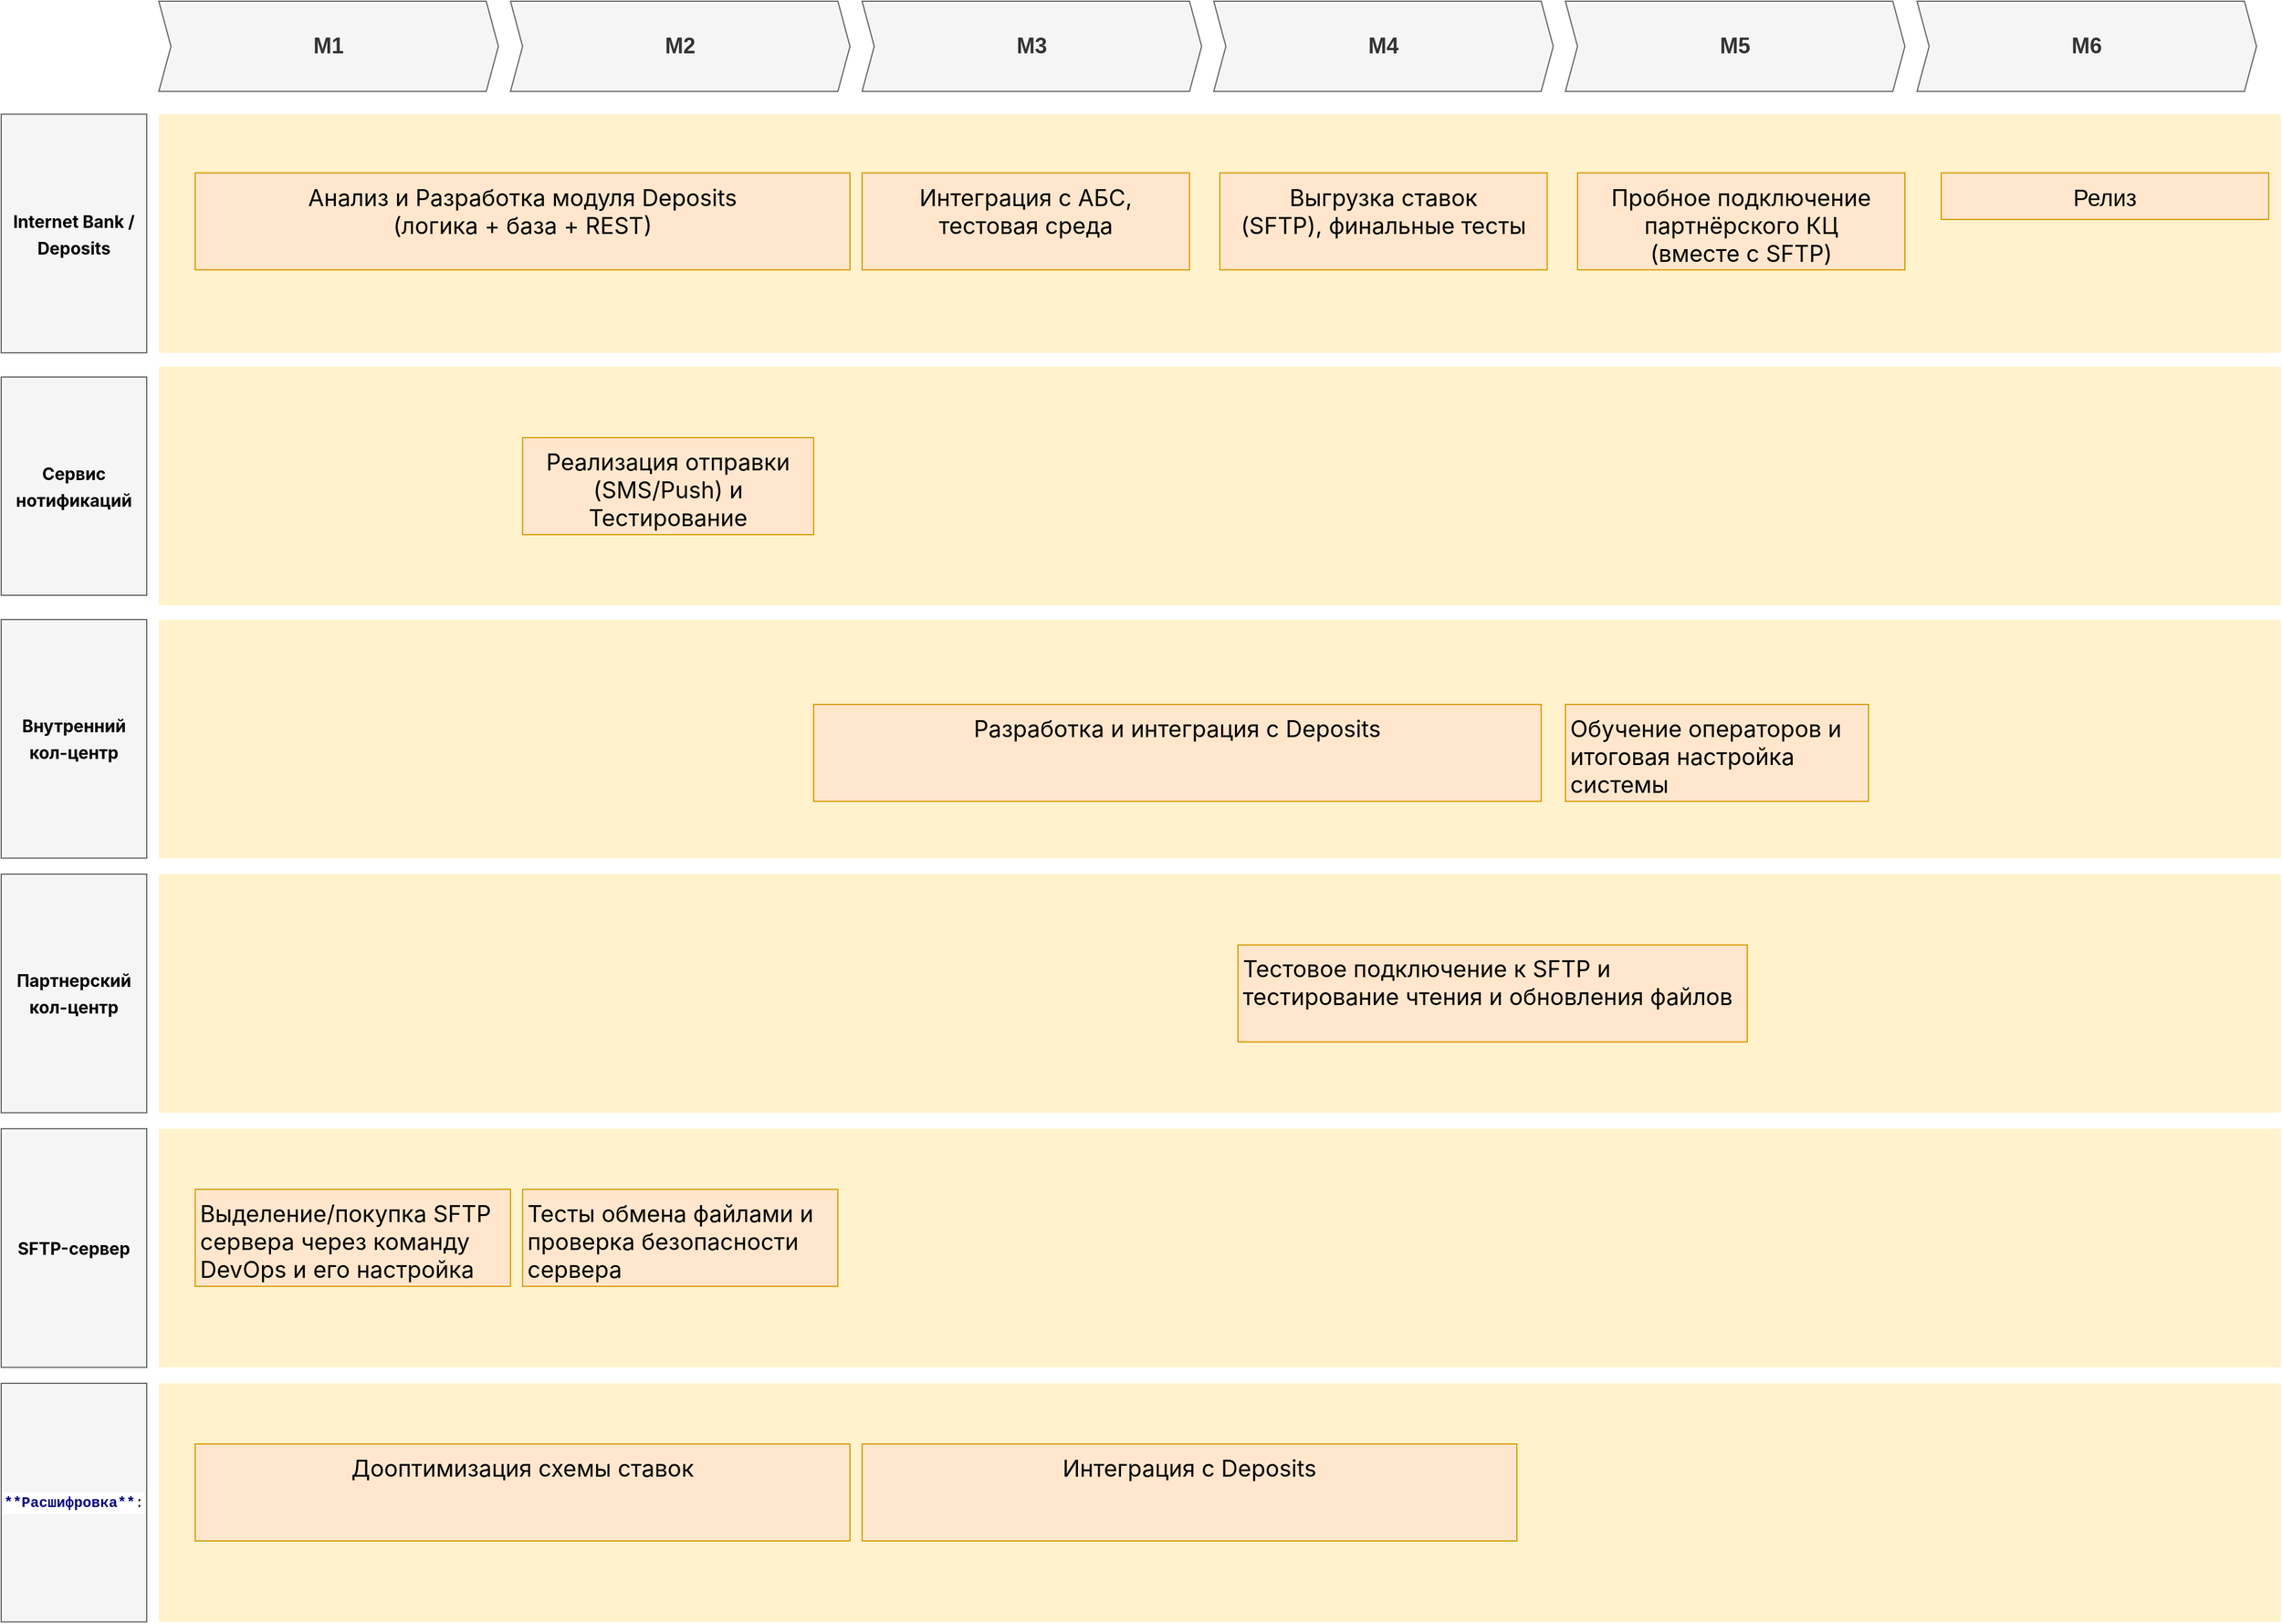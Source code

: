 <mxfile version="26.1.1">
  <diagram id="1zcTAVt1k4KSup7FvAfL" name="Roadmap">
    <mxGraphModel dx="6026" dy="4416" grid="1" gridSize="10" guides="1" tooltips="1" connect="1" arrows="1" fold="1" page="1" pageScale="1" pageWidth="3300" pageHeight="2339" math="0" shadow="0">
      <root>
        <mxCell id="3D7FDG2aXA9G618_Kong-0" />
        <mxCell id="3D7FDG2aXA9G618_Kong-1" parent="3D7FDG2aXA9G618_Kong-0" />
        <mxCell id="YINFQrnqWq5ah_Nz9QKv-5" value="" style="shape=rect;fillColor=#fff2cc;strokeColor=none;fontSize=24;html=1;whiteSpace=wrap;align=left;verticalAlign=top;spacing=5;rounded=0;movable=0;resizable=0;rotatable=0;deletable=0;editable=0;locked=1;connectable=0;" vertex="1" parent="3D7FDG2aXA9G618_Kong-1">
          <mxGeometry x="-2500" y="-1188.4" width="1750" height="196.8" as="geometry" />
        </mxCell>
        <mxCell id="wGroBH12Sy7-OgBsN0fJ-4" value="" style="shape=rect;fillColor=#fff2cc;strokeColor=none;fontSize=24;html=1;whiteSpace=wrap;align=left;verticalAlign=top;spacing=5;rounded=0;movable=0;resizable=0;rotatable=0;deletable=0;editable=0;locked=1;connectable=0;" parent="3D7FDG2aXA9G618_Kong-1" vertex="1">
          <mxGeometry x="-2500" y="-1396.8" width="1750" height="196.8" as="geometry" />
        </mxCell>
        <mxCell id="wGroBH12Sy7-OgBsN0fJ-7" value="&lt;strong style=&quot;color: rgb(0, 0, 0); font-family: -apple-system, &amp;quot;system-ui&amp;quot;, &amp;quot;Segoe WPC&amp;quot;, &amp;quot;Segoe UI&amp;quot;, system-ui, Ubuntu, &amp;quot;Droid Sans&amp;quot;, sans-serif; font-size: 14px; text-align: start;&quot;&gt;Internet Bank / Deposits&lt;/strong&gt;" style="rounded=0;whiteSpace=wrap;html=1;fillColor=#f5f5f5;fontColor=#333333;strokeColor=#666666;fontSize=18;" parent="3D7FDG2aXA9G618_Kong-1" vertex="1">
          <mxGeometry x="-2630" y="-1396.8" width="120" height="196.8" as="geometry" />
        </mxCell>
        <mxCell id="wGroBH12Sy7-OgBsN0fJ-8" value="&lt;strong style=&quot;color: rgb(0, 0, 0); font-family: -apple-system, &amp;quot;system-ui&amp;quot;, &amp;quot;Segoe WPC&amp;quot;, &amp;quot;Segoe UI&amp;quot;, system-ui, Ubuntu, &amp;quot;Droid Sans&amp;quot;, sans-serif; font-size: 14px; text-align: start;&quot;&gt;Сервис нотификаций&lt;/strong&gt;" style="rounded=0;whiteSpace=wrap;html=1;fillColor=#f5f5f5;fontColor=#333333;strokeColor=#666666;fontSize=18;" parent="3D7FDG2aXA9G618_Kong-1" vertex="1">
          <mxGeometry x="-2630" y="-1180" width="120" height="180" as="geometry" />
        </mxCell>
        <mxCell id="wGroBH12Sy7-OgBsN0fJ-9" value="M1" style="shape=step;perimeter=stepPerimeter;whiteSpace=wrap;html=1;fixedSize=1;size=10;fillColor=#f5f5f5;strokeColor=#666666;fontSize=18;fontStyle=1;align=center;rounded=0;fontColor=#333333;" parent="3D7FDG2aXA9G618_Kong-1" vertex="1">
          <mxGeometry x="-2500" y="-1490" width="280" height="74.4" as="geometry" />
        </mxCell>
        <mxCell id="YINFQrnqWq5ah_Nz9QKv-0" value="M2" style="shape=step;perimeter=stepPerimeter;whiteSpace=wrap;html=1;fixedSize=1;size=10;fillColor=#f5f5f5;strokeColor=#666666;fontSize=18;fontStyle=1;align=center;rounded=0;fontColor=#333333;" vertex="1" parent="3D7FDG2aXA9G618_Kong-1">
          <mxGeometry x="-2210" y="-1490" width="280" height="74.4" as="geometry" />
        </mxCell>
        <mxCell id="YINFQrnqWq5ah_Nz9QKv-1" value="M3" style="shape=step;perimeter=stepPerimeter;whiteSpace=wrap;html=1;fixedSize=1;size=10;fillColor=#f5f5f5;strokeColor=#666666;fontSize=18;fontStyle=1;align=center;rounded=0;fontColor=#333333;" vertex="1" parent="3D7FDG2aXA9G618_Kong-1">
          <mxGeometry x="-1920" y="-1490" width="280" height="74.4" as="geometry" />
        </mxCell>
        <mxCell id="YINFQrnqWq5ah_Nz9QKv-2" value="M4" style="shape=step;perimeter=stepPerimeter;whiteSpace=wrap;html=1;fixedSize=1;size=10;fillColor=#f5f5f5;strokeColor=#666666;fontSize=18;fontStyle=1;align=center;rounded=0;fontColor=#333333;" vertex="1" parent="3D7FDG2aXA9G618_Kong-1">
          <mxGeometry x="-1630" y="-1490" width="280" height="74.4" as="geometry" />
        </mxCell>
        <mxCell id="YINFQrnqWq5ah_Nz9QKv-3" value="M5" style="shape=step;perimeter=stepPerimeter;whiteSpace=wrap;html=1;fixedSize=1;size=10;fillColor=#f5f5f5;strokeColor=#666666;fontSize=18;fontStyle=1;align=center;rounded=0;fontColor=#333333;" vertex="1" parent="3D7FDG2aXA9G618_Kong-1">
          <mxGeometry x="-1340" y="-1490" width="280" height="74.4" as="geometry" />
        </mxCell>
        <mxCell id="YINFQrnqWq5ah_Nz9QKv-4" value="M6" style="shape=step;perimeter=stepPerimeter;whiteSpace=wrap;html=1;fixedSize=1;size=10;fillColor=#f5f5f5;strokeColor=#666666;fontSize=18;fontStyle=1;align=center;rounded=0;fontColor=#333333;" vertex="1" parent="3D7FDG2aXA9G618_Kong-1">
          <mxGeometry x="-1050" y="-1490" width="280" height="74.4" as="geometry" />
        </mxCell>
        <mxCell id="YINFQrnqWq5ah_Nz9QKv-6" value="" style="shape=rect;fillColor=#fff2cc;strokeColor=none;fontSize=24;html=1;whiteSpace=wrap;align=left;verticalAlign=top;spacing=5;rounded=0;movable=0;resizable=0;rotatable=0;deletable=0;editable=0;locked=1;connectable=0;" vertex="1" parent="3D7FDG2aXA9G618_Kong-1">
          <mxGeometry x="-2500" y="-980" width="1750" height="196.8" as="geometry" />
        </mxCell>
        <mxCell id="YINFQrnqWq5ah_Nz9QKv-7" value="" style="shape=rect;fillColor=#fff2cc;strokeColor=none;fontSize=24;html=1;whiteSpace=wrap;align=left;verticalAlign=top;spacing=5;rounded=0;movable=0;resizable=0;rotatable=0;deletable=0;editable=0;locked=1;connectable=0;" vertex="1" parent="3D7FDG2aXA9G618_Kong-1">
          <mxGeometry x="-2500" y="-770" width="1750" height="196.8" as="geometry" />
        </mxCell>
        <mxCell id="YINFQrnqWq5ah_Nz9QKv-8" value="" style="shape=rect;fillColor=#fff2cc;strokeColor=none;fontSize=24;html=1;whiteSpace=wrap;align=left;verticalAlign=top;spacing=5;rounded=0;movable=0;resizable=0;rotatable=0;deletable=0;editable=0;locked=1;connectable=0;" vertex="1" parent="3D7FDG2aXA9G618_Kong-1">
          <mxGeometry x="-2500" y="-560" width="1750" height="196.8" as="geometry" />
        </mxCell>
        <mxCell id="YINFQrnqWq5ah_Nz9QKv-9" value="" style="shape=rect;fillColor=#fff2cc;strokeColor=none;fontSize=24;html=1;whiteSpace=wrap;align=left;verticalAlign=top;spacing=5;rounded=0;movable=0;resizable=0;rotatable=0;deletable=0;editable=0;locked=1;connectable=0;" vertex="1" parent="3D7FDG2aXA9G618_Kong-1">
          <mxGeometry x="-2500" y="-350" width="1750" height="196.8" as="geometry" />
        </mxCell>
        <mxCell id="YINFQrnqWq5ah_Nz9QKv-10" value="&lt;strong style=&quot;color: rgb(0, 0, 0); font-family: -apple-system, &amp;quot;system-ui&amp;quot;, &amp;quot;Segoe WPC&amp;quot;, &amp;quot;Segoe UI&amp;quot;, system-ui, Ubuntu, &amp;quot;Droid Sans&amp;quot;, sans-serif; font-size: 14px; text-align: start;&quot;&gt;Внутренний кол-центр&lt;/strong&gt;" style="rounded=0;whiteSpace=wrap;html=1;fillColor=#f5f5f5;fontColor=#333333;strokeColor=#666666;fontSize=18;" vertex="1" parent="3D7FDG2aXA9G618_Kong-1">
          <mxGeometry x="-2630" y="-980" width="120" height="196.8" as="geometry" />
        </mxCell>
        <mxCell id="YINFQrnqWq5ah_Nz9QKv-11" value="&lt;strong style=&quot;color: rgb(0, 0, 0); font-family: -apple-system, &amp;quot;system-ui&amp;quot;, &amp;quot;Segoe WPC&amp;quot;, &amp;quot;Segoe UI&amp;quot;, system-ui, Ubuntu, &amp;quot;Droid Sans&amp;quot;, sans-serif; font-size: 14px; text-align: start;&quot;&gt;Партнерский кол-центр&lt;/strong&gt;" style="rounded=0;whiteSpace=wrap;html=1;fillColor=#f5f5f5;fontColor=#333333;strokeColor=#666666;fontSize=18;" vertex="1" parent="3D7FDG2aXA9G618_Kong-1">
          <mxGeometry x="-2630" y="-770" width="120" height="196.8" as="geometry" />
        </mxCell>
        <mxCell id="YINFQrnqWq5ah_Nz9QKv-12" value="&lt;strong style=&quot;color: rgb(0, 0, 0); font-family: -apple-system, &amp;quot;system-ui&amp;quot;, &amp;quot;Segoe WPC&amp;quot;, &amp;quot;Segoe UI&amp;quot;, system-ui, Ubuntu, &amp;quot;Droid Sans&amp;quot;, sans-serif; font-size: 14px; text-align: start;&quot;&gt;SFTP-сервер&lt;/strong&gt;" style="rounded=0;whiteSpace=wrap;html=1;fillColor=#f5f5f5;fontColor=#333333;strokeColor=#666666;fontSize=18;" vertex="1" parent="3D7FDG2aXA9G618_Kong-1">
          <mxGeometry x="-2630" y="-560" width="120" height="196.8" as="geometry" />
        </mxCell>
        <mxCell id="YINFQrnqWq5ah_Nz9QKv-13" value="&lt;div style=&quot;color: rgb(0, 0, 0); background-color: rgb(255, 255, 255); font-family: Menlo, Monaco, &amp;quot;Courier New&amp;quot;, monospace; font-size: 12px; line-height: 18px; white-space: pre;&quot;&gt;&lt;span style=&quot;color: #000080;font-weight: bold;&quot;&gt;**Расшифровка**&lt;/span&gt;:&lt;/div&gt;" style="rounded=0;whiteSpace=wrap;html=1;fillColor=#f5f5f5;fontColor=#333333;strokeColor=#666666;fontSize=18;" vertex="1" parent="3D7FDG2aXA9G618_Kong-1">
          <mxGeometry x="-2630" y="-350" width="120" height="196.8" as="geometry" />
        </mxCell>
        <mxCell id="YINFQrnqWq5ah_Nz9QKv-21" value="&lt;div&gt;Релиз&lt;/div&gt;" style="shape=rect;fillColor=#ffe6cc;strokeColor=#d79b00;fontSize=19;html=1;whiteSpace=wrap;align=center;verticalAlign=top;spacing=5;rounded=0;" vertex="1" parent="3D7FDG2aXA9G618_Kong-1">
          <mxGeometry x="-1030" y="-1348.4" width="270" height="38.4" as="geometry" />
        </mxCell>
        <mxCell id="YINFQrnqWq5ah_Nz9QKv-22" value="&lt;span style=&quot;font-family: -apple-system, &amp;quot;system-ui&amp;quot;, &amp;quot;Segoe WPC&amp;quot;, &amp;quot;Segoe UI&amp;quot;, system-ui, Ubuntu, &amp;quot;Droid Sans&amp;quot;, sans-serif; text-align: start; float: none; color: rgb(0, 0, 0); display: inline !important;&quot;&gt;Пробное подключение партнёрского КЦ&lt;/span&gt;&lt;br style=&quot;font-family: -apple-system, &amp;quot;system-ui&amp;quot;, &amp;quot;Segoe WPC&amp;quot;, &amp;quot;Segoe UI&amp;quot;, system-ui, Ubuntu, &amp;quot;Droid Sans&amp;quot;, sans-serif; text-align: start; color: rgb(0, 0, 0);&quot;&gt;&lt;span style=&quot;font-family: -apple-system, &amp;quot;system-ui&amp;quot;, &amp;quot;Segoe WPC&amp;quot;, &amp;quot;Segoe UI&amp;quot;, system-ui, Ubuntu, &amp;quot;Droid Sans&amp;quot;, sans-serif; text-align: start; float: none; color: rgb(0, 0, 0); display: inline !important;&quot;&gt;(вместе с SFTP)&lt;/span&gt;" style="shape=rect;fillColor=#ffe6cc;strokeColor=#d79b00;fontSize=19;html=1;whiteSpace=wrap;align=center;verticalAlign=top;spacing=5;rounded=0;" vertex="1" parent="3D7FDG2aXA9G618_Kong-1">
          <mxGeometry x="-1330" y="-1348.4" width="270" height="80" as="geometry" />
        </mxCell>
        <mxCell id="YINFQrnqWq5ah_Nz9QKv-23" value="&lt;span style=&quot;font-family: -apple-system, &amp;quot;system-ui&amp;quot;, &amp;quot;Segoe WPC&amp;quot;, &amp;quot;Segoe UI&amp;quot;, system-ui, Ubuntu, &amp;quot;Droid Sans&amp;quot;, sans-serif; text-align: start; float: none; color: rgb(0, 0, 0); display: inline !important;&quot;&gt;Выгрузка ставок&lt;/span&gt;&lt;br style=&quot;font-family: -apple-system, &amp;quot;system-ui&amp;quot;, &amp;quot;Segoe WPC&amp;quot;, &amp;quot;Segoe UI&amp;quot;, system-ui, Ubuntu, &amp;quot;Droid Sans&amp;quot;, sans-serif; text-align: start; color: rgb(0, 0, 0);&quot;&gt;&lt;span style=&quot;font-family: -apple-system, &amp;quot;system-ui&amp;quot;, &amp;quot;Segoe WPC&amp;quot;, &amp;quot;Segoe UI&amp;quot;, system-ui, Ubuntu, &amp;quot;Droid Sans&amp;quot;, sans-serif; text-align: start; float: none; color: rgb(0, 0, 0); display: inline !important;&quot;&gt;(SFTP), финальные тесты&lt;/span&gt;" style="shape=rect;fillColor=#ffe6cc;strokeColor=#d79b00;fontSize=19;html=1;whiteSpace=wrap;align=center;verticalAlign=top;spacing=5;rounded=0;" vertex="1" parent="3D7FDG2aXA9G618_Kong-1">
          <mxGeometry x="-1625" y="-1348.4" width="270" height="80" as="geometry" />
        </mxCell>
        <mxCell id="YINFQrnqWq5ah_Nz9QKv-25" value="&lt;span style=&quot;font-family: -apple-system, &amp;quot;system-ui&amp;quot;, &amp;quot;Segoe WPC&amp;quot;, &amp;quot;Segoe UI&amp;quot;, system-ui, Ubuntu, &amp;quot;Droid Sans&amp;quot;, sans-serif; text-align: start; float: none; color: rgb(0, 0, 0); display: inline !important;&quot;&gt;Интеграция с АБС,&lt;/span&gt;&lt;br style=&quot;font-family: -apple-system, &amp;quot;system-ui&amp;quot;, &amp;quot;Segoe WPC&amp;quot;, &amp;quot;Segoe UI&amp;quot;, system-ui, Ubuntu, &amp;quot;Droid Sans&amp;quot;, sans-serif; text-align: start; color: rgb(0, 0, 0);&quot;&gt;&lt;span style=&quot;font-family: -apple-system, &amp;quot;system-ui&amp;quot;, &amp;quot;Segoe WPC&amp;quot;, &amp;quot;Segoe UI&amp;quot;, system-ui, Ubuntu, &amp;quot;Droid Sans&amp;quot;, sans-serif; text-align: start; float: none; color: rgb(0, 0, 0); display: inline !important;&quot;&gt;тестовая среда&lt;/span&gt;" style="shape=rect;fillColor=#ffe6cc;strokeColor=#d79b00;fontSize=19;html=1;whiteSpace=wrap;align=center;verticalAlign=top;spacing=5;rounded=0;" vertex="1" parent="3D7FDG2aXA9G618_Kong-1">
          <mxGeometry x="-1920" y="-1348.4" width="270" height="80" as="geometry" />
        </mxCell>
        <mxCell id="YINFQrnqWq5ah_Nz9QKv-27" value="&lt;span style=&quot;font-family: -apple-system, &amp;quot;system-ui&amp;quot;, &amp;quot;Segoe WPC&amp;quot;, &amp;quot;Segoe UI&amp;quot;, system-ui, Ubuntu, &amp;quot;Droid Sans&amp;quot;, sans-serif;&quot;&gt;Анализ и&amp;nbsp;&lt;/span&gt;&lt;span style=&quot;color: light-dark(rgb(0, 0, 0), rgb(255, 255, 255)); background-color: transparent; font-family: -apple-system, &amp;quot;system-ui&amp;quot;, &amp;quot;Segoe WPC&amp;quot;, &amp;quot;Segoe UI&amp;quot;, system-ui, Ubuntu, &amp;quot;Droid Sans&amp;quot;, sans-serif;&quot;&gt;Разработка модуля Deposits&lt;br&gt;&lt;/span&gt;&lt;span style=&quot;font-family: -apple-system, &amp;quot;system-ui&amp;quot;, &amp;quot;Segoe WPC&amp;quot;, &amp;quot;Segoe UI&amp;quot;, system-ui, Ubuntu, &amp;quot;Droid Sans&amp;quot;, sans-serif;&quot;&gt;(логика + база + REST)&lt;/span&gt;" style="shape=rect;fillColor=#ffe6cc;strokeColor=#d79b00;fontSize=19;html=1;whiteSpace=wrap;align=center;verticalAlign=top;spacing=5;rounded=0;" vertex="1" parent="3D7FDG2aXA9G618_Kong-1">
          <mxGeometry x="-2470" y="-1348.4" width="540" height="80" as="geometry" />
        </mxCell>
        <mxCell id="YINFQrnqWq5ah_Nz9QKv-28" value="&lt;font&gt;&lt;span style=&quot;font-family: -apple-system, &amp;quot;system-ui&amp;quot;, &amp;quot;Segoe WPC&amp;quot;, &amp;quot;Segoe UI&amp;quot;, system-ui, Ubuntu, &amp;quot;Droid Sans&amp;quot;, sans-serif; text-align: start;&quot;&gt;Реализация отправки&lt;/span&gt;&lt;br style=&quot;font-family: -apple-system, &amp;quot;system-ui&amp;quot;, &amp;quot;Segoe WPC&amp;quot;, &amp;quot;Segoe UI&amp;quot;, system-ui, Ubuntu, &amp;quot;Droid Sans&amp;quot;, sans-serif; text-align: start;&quot;&gt;&lt;span style=&quot;font-family: -apple-system, &amp;quot;system-ui&amp;quot;, &amp;quot;Segoe WPC&amp;quot;, &amp;quot;Segoe UI&amp;quot;, system-ui, Ubuntu, &amp;quot;Droid Sans&amp;quot;, sans-serif; text-align: start;&quot;&gt;&lt;font style=&quot;&quot;&gt;(SMS/Push) и Тестирование&lt;/font&gt;&lt;/span&gt;&lt;/font&gt;" style="shape=rect;fillColor=#ffe6cc;strokeColor=#d79b00;fontSize=19;html=1;whiteSpace=wrap;align=center;verticalAlign=top;spacing=5;rounded=0;" vertex="1" parent="3D7FDG2aXA9G618_Kong-1">
          <mxGeometry x="-2200" y="-1130" width="240" height="80" as="geometry" />
        </mxCell>
        <mxCell id="YINFQrnqWq5ah_Nz9QKv-29" value="&lt;div style=&quot;text-align: start;&quot;&gt;&lt;span style=&quot;background-color: transparent; color: light-dark(rgb(0, 0, 0), rgb(255, 255, 255));&quot;&gt;&lt;font face=&quot;-apple-system, system-ui, Segoe WPC, Segoe UI, system-ui, Ubuntu, Droid Sans, sans-serif&quot;&gt;Разработка и интеграция с Deposits&lt;/font&gt;&lt;/span&gt;&lt;/div&gt;" style="shape=rect;fillColor=#ffe6cc;strokeColor=#d79b00;fontSize=19;html=1;whiteSpace=wrap;align=center;verticalAlign=top;spacing=5;rounded=0;" vertex="1" parent="3D7FDG2aXA9G618_Kong-1">
          <mxGeometry x="-1960" y="-910" width="600" height="80" as="geometry" />
        </mxCell>
        <mxCell id="YINFQrnqWq5ah_Nz9QKv-30" value="&lt;div style=&quot;text-align: start;&quot;&gt;&lt;span style=&quot;background-color: transparent; color: light-dark(rgb(0, 0, 0), rgb(255, 255, 255));&quot;&gt;&lt;font face=&quot;-apple-system, system-ui, Segoe WPC, Segoe UI, system-ui, Ubuntu, Droid Sans, sans-serif&quot;&gt;Обучение операторов и итоговая настройка системы&lt;/font&gt;&lt;/span&gt;&lt;/div&gt;" style="shape=rect;fillColor=#ffe6cc;strokeColor=#d79b00;fontSize=19;html=1;whiteSpace=wrap;align=center;verticalAlign=top;spacing=5;rounded=0;" vertex="1" parent="3D7FDG2aXA9G618_Kong-1">
          <mxGeometry x="-1340" y="-910" width="250" height="80" as="geometry" />
        </mxCell>
        <mxCell id="YINFQrnqWq5ah_Nz9QKv-31" value="&lt;div style=&quot;text-align: start;&quot;&gt;&lt;span style=&quot;background-color: transparent; color: light-dark(rgb(0, 0, 0), rgb(255, 255, 255));&quot;&gt;&lt;font face=&quot;-apple-system, system-ui, Segoe WPC, Segoe UI, system-ui, Ubuntu, Droid Sans, sans-serif&quot;&gt;Тестовое подключение к SFTP и тестирование чтения и обновления файлов&lt;/font&gt;&lt;/span&gt;&lt;/div&gt;" style="shape=rect;fillColor=#ffe6cc;strokeColor=#d79b00;fontSize=19;html=1;whiteSpace=wrap;align=center;verticalAlign=top;spacing=5;rounded=0;" vertex="1" parent="3D7FDG2aXA9G618_Kong-1">
          <mxGeometry x="-1610" y="-711.6" width="420" height="80" as="geometry" />
        </mxCell>
        <mxCell id="YINFQrnqWq5ah_Nz9QKv-33" value="&lt;div style=&quot;text-align: start;&quot;&gt;&lt;span style=&quot;background-color: transparent; color: light-dark(rgb(0, 0, 0), rgb(255, 255, 255));&quot;&gt;&lt;font face=&quot;-apple-system, system-ui, Segoe WPC, Segoe UI, system-ui, Ubuntu, Droid Sans, sans-serif&quot;&gt;Выделение/покупка SFTP сервера через команду DevOps и его настройка&lt;/font&gt;&lt;/span&gt;&lt;/div&gt;" style="shape=rect;fillColor=#ffe6cc;strokeColor=#d79b00;fontSize=19;html=1;whiteSpace=wrap;align=center;verticalAlign=top;spacing=5;rounded=0;" vertex="1" parent="3D7FDG2aXA9G618_Kong-1">
          <mxGeometry x="-2470" y="-510" width="260" height="80" as="geometry" />
        </mxCell>
        <mxCell id="YINFQrnqWq5ah_Nz9QKv-35" value="&lt;div style=&quot;text-align: start;&quot;&gt;&lt;span style=&quot;background-color: transparent; color: light-dark(rgb(0, 0, 0), rgb(255, 255, 255));&quot;&gt;&lt;font face=&quot;-apple-system, system-ui, Segoe WPC, Segoe UI, system-ui, Ubuntu, Droid Sans, sans-serif&quot;&gt;Тесты обмена файлами и проверка безопасности сервера&lt;/font&gt;&lt;/span&gt;&lt;/div&gt;" style="shape=rect;fillColor=#ffe6cc;strokeColor=#d79b00;fontSize=19;html=1;whiteSpace=wrap;align=center;verticalAlign=top;spacing=5;rounded=0;" vertex="1" parent="3D7FDG2aXA9G618_Kong-1">
          <mxGeometry x="-2200" y="-510" width="260" height="80" as="geometry" />
        </mxCell>
        <mxCell id="YINFQrnqWq5ah_Nz9QKv-36" value="&lt;div style=&quot;text-align: start;&quot;&gt;&lt;span style=&quot;background-color: transparent; color: light-dark(rgb(0, 0, 0), rgb(255, 255, 255));&quot;&gt;&lt;font face=&quot;-apple-system, system-ui, Segoe WPC, Segoe UI, system-ui, Ubuntu, Droid Sans, sans-serif&quot;&gt;Дооптимизация схемы ставок&lt;/font&gt;&lt;/span&gt;&lt;/div&gt;" style="shape=rect;fillColor=#ffe6cc;strokeColor=#d79b00;fontSize=19;html=1;whiteSpace=wrap;align=center;verticalAlign=top;spacing=5;rounded=0;" vertex="1" parent="3D7FDG2aXA9G618_Kong-1">
          <mxGeometry x="-2470" y="-300" width="540" height="80" as="geometry" />
        </mxCell>
        <mxCell id="YINFQrnqWq5ah_Nz9QKv-37" value="&lt;div style=&quot;text-align: start;&quot;&gt;&lt;span style=&quot;background-color: transparent; color: light-dark(rgb(0, 0, 0), rgb(255, 255, 255));&quot;&gt;&lt;font face=&quot;-apple-system, system-ui, Segoe WPC, Segoe UI, system-ui, Ubuntu, Droid Sans, sans-serif&quot;&gt;Интеграция с Deposits&lt;/font&gt;&lt;/span&gt;&lt;/div&gt;" style="shape=rect;fillColor=#ffe6cc;strokeColor=#d79b00;fontSize=19;html=1;whiteSpace=wrap;align=center;verticalAlign=top;spacing=5;rounded=0;" vertex="1" parent="3D7FDG2aXA9G618_Kong-1">
          <mxGeometry x="-1920" y="-300" width="540" height="80" as="geometry" />
        </mxCell>
      </root>
    </mxGraphModel>
  </diagram>
</mxfile>
